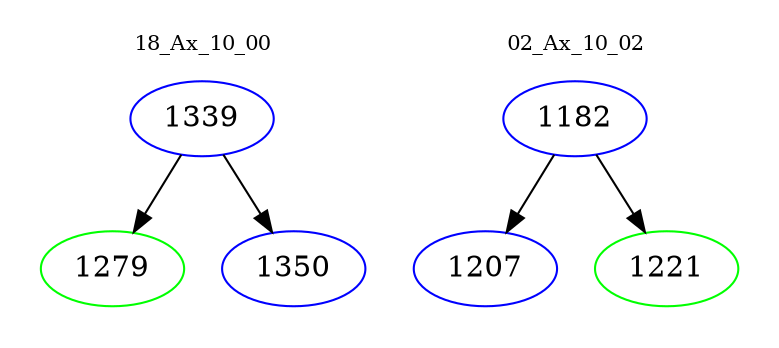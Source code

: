 digraph{
subgraph cluster_0 {
color = white
label = "18_Ax_10_00";
fontsize=10;
T0_1339 [label="1339", color="blue"]
T0_1339 -> T0_1279 [color="black"]
T0_1279 [label="1279", color="green"]
T0_1339 -> T0_1350 [color="black"]
T0_1350 [label="1350", color="blue"]
}
subgraph cluster_1 {
color = white
label = "02_Ax_10_02";
fontsize=10;
T1_1182 [label="1182", color="blue"]
T1_1182 -> T1_1207 [color="black"]
T1_1207 [label="1207", color="blue"]
T1_1182 -> T1_1221 [color="black"]
T1_1221 [label="1221", color="green"]
}
}
